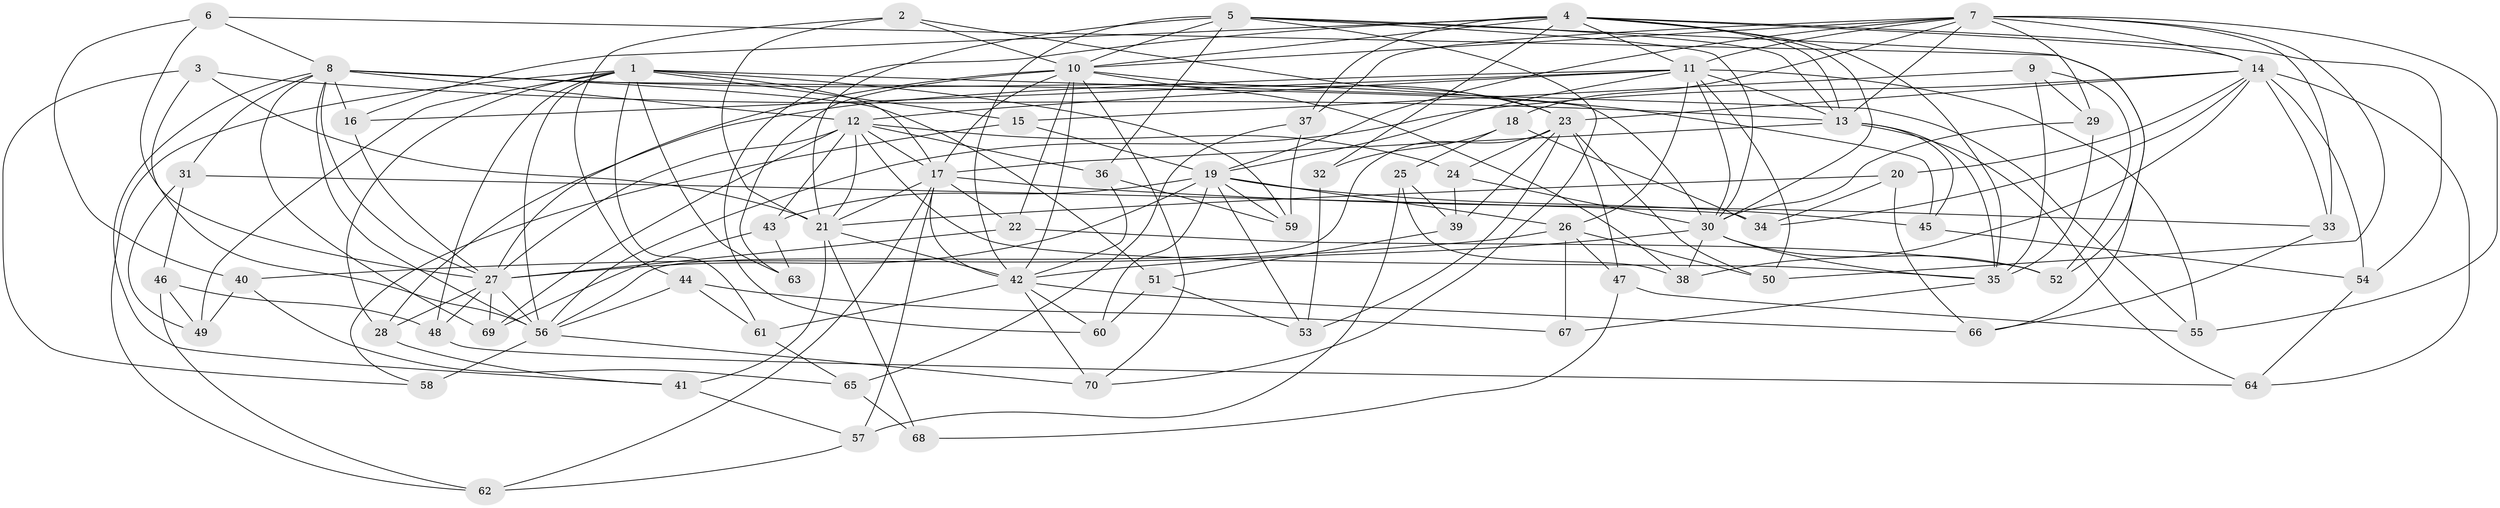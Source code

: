 // original degree distribution, {4: 1.0}
// Generated by graph-tools (version 1.1) at 2025/37/03/09/25 02:37:54]
// undirected, 70 vertices, 195 edges
graph export_dot {
graph [start="1"]
  node [color=gray90,style=filled];
  1;
  2;
  3;
  4;
  5;
  6;
  7;
  8;
  9;
  10;
  11;
  12;
  13;
  14;
  15;
  16;
  17;
  18;
  19;
  20;
  21;
  22;
  23;
  24;
  25;
  26;
  27;
  28;
  29;
  30;
  31;
  32;
  33;
  34;
  35;
  36;
  37;
  38;
  39;
  40;
  41;
  42;
  43;
  44;
  45;
  46;
  47;
  48;
  49;
  50;
  51;
  52;
  53;
  54;
  55;
  56;
  57;
  58;
  59;
  60;
  61;
  62;
  63;
  64;
  65;
  66;
  67;
  68;
  69;
  70;
  1 -- 15 [weight=1.0];
  1 -- 17 [weight=1.0];
  1 -- 28 [weight=1.0];
  1 -- 48 [weight=1.0];
  1 -- 49 [weight=1.0];
  1 -- 55 [weight=1.0];
  1 -- 56 [weight=1.0];
  1 -- 59 [weight=1.0];
  1 -- 61 [weight=1.0];
  1 -- 62 [weight=1.0];
  1 -- 63 [weight=2.0];
  2 -- 10 [weight=1.0];
  2 -- 21 [weight=1.0];
  2 -- 23 [weight=1.0];
  2 -- 44 [weight=1.0];
  3 -- 13 [weight=1.0];
  3 -- 21 [weight=1.0];
  3 -- 56 [weight=1.0];
  3 -- 58 [weight=1.0];
  4 -- 10 [weight=1.0];
  4 -- 11 [weight=1.0];
  4 -- 13 [weight=1.0];
  4 -- 14 [weight=1.0];
  4 -- 16 [weight=1.0];
  4 -- 30 [weight=1.0];
  4 -- 32 [weight=2.0];
  4 -- 35 [weight=1.0];
  4 -- 37 [weight=1.0];
  4 -- 54 [weight=1.0];
  4 -- 60 [weight=1.0];
  5 -- 10 [weight=1.0];
  5 -- 13 [weight=1.0];
  5 -- 21 [weight=1.0];
  5 -- 30 [weight=1.0];
  5 -- 36 [weight=1.0];
  5 -- 42 [weight=1.0];
  5 -- 52 [weight=1.0];
  5 -- 70 [weight=1.0];
  6 -- 8 [weight=1.0];
  6 -- 27 [weight=1.0];
  6 -- 40 [weight=1.0];
  6 -- 66 [weight=1.0];
  7 -- 10 [weight=1.0];
  7 -- 11 [weight=1.0];
  7 -- 13 [weight=1.0];
  7 -- 14 [weight=2.0];
  7 -- 18 [weight=1.0];
  7 -- 19 [weight=1.0];
  7 -- 29 [weight=1.0];
  7 -- 33 [weight=1.0];
  7 -- 37 [weight=1.0];
  7 -- 50 [weight=1.0];
  7 -- 55 [weight=1.0];
  8 -- 12 [weight=2.0];
  8 -- 16 [weight=1.0];
  8 -- 27 [weight=1.0];
  8 -- 30 [weight=1.0];
  8 -- 31 [weight=1.0];
  8 -- 41 [weight=1.0];
  8 -- 45 [weight=1.0];
  8 -- 51 [weight=1.0];
  8 -- 56 [weight=1.0];
  8 -- 69 [weight=1.0];
  9 -- 15 [weight=1.0];
  9 -- 29 [weight=1.0];
  9 -- 35 [weight=1.0];
  9 -- 52 [weight=1.0];
  10 -- 17 [weight=1.0];
  10 -- 22 [weight=1.0];
  10 -- 23 [weight=1.0];
  10 -- 27 [weight=1.0];
  10 -- 38 [weight=1.0];
  10 -- 42 [weight=1.0];
  10 -- 63 [weight=1.0];
  10 -- 70 [weight=1.0];
  11 -- 12 [weight=1.0];
  11 -- 13 [weight=1.0];
  11 -- 16 [weight=1.0];
  11 -- 19 [weight=1.0];
  11 -- 26 [weight=2.0];
  11 -- 28 [weight=1.0];
  11 -- 30 [weight=1.0];
  11 -- 50 [weight=1.0];
  11 -- 55 [weight=1.0];
  12 -- 17 [weight=1.0];
  12 -- 21 [weight=1.0];
  12 -- 24 [weight=1.0];
  12 -- 27 [weight=2.0];
  12 -- 35 [weight=1.0];
  12 -- 36 [weight=1.0];
  12 -- 43 [weight=1.0];
  12 -- 69 [weight=1.0];
  13 -- 17 [weight=1.0];
  13 -- 35 [weight=2.0];
  13 -- 45 [weight=1.0];
  13 -- 64 [weight=1.0];
  14 -- 20 [weight=1.0];
  14 -- 23 [weight=2.0];
  14 -- 33 [weight=1.0];
  14 -- 34 [weight=1.0];
  14 -- 38 [weight=1.0];
  14 -- 54 [weight=1.0];
  14 -- 56 [weight=1.0];
  14 -- 64 [weight=1.0];
  15 -- 19 [weight=1.0];
  15 -- 58 [weight=1.0];
  16 -- 27 [weight=1.0];
  17 -- 21 [weight=1.0];
  17 -- 22 [weight=1.0];
  17 -- 33 [weight=1.0];
  17 -- 42 [weight=1.0];
  17 -- 57 [weight=1.0];
  17 -- 62 [weight=1.0];
  18 -- 25 [weight=1.0];
  18 -- 32 [weight=1.0];
  18 -- 34 [weight=1.0];
  19 -- 26 [weight=1.0];
  19 -- 27 [weight=1.0];
  19 -- 43 [weight=1.0];
  19 -- 45 [weight=1.0];
  19 -- 53 [weight=1.0];
  19 -- 59 [weight=1.0];
  19 -- 60 [weight=1.0];
  20 -- 21 [weight=1.0];
  20 -- 34 [weight=1.0];
  20 -- 66 [weight=1.0];
  21 -- 41 [weight=1.0];
  21 -- 42 [weight=3.0];
  21 -- 68 [weight=2.0];
  22 -- 27 [weight=1.0];
  22 -- 52 [weight=1.0];
  23 -- 24 [weight=1.0];
  23 -- 39 [weight=1.0];
  23 -- 47 [weight=1.0];
  23 -- 50 [weight=1.0];
  23 -- 53 [weight=1.0];
  23 -- 56 [weight=1.0];
  24 -- 30 [weight=1.0];
  24 -- 39 [weight=1.0];
  25 -- 38 [weight=1.0];
  25 -- 39 [weight=1.0];
  25 -- 57 [weight=1.0];
  26 -- 40 [weight=1.0];
  26 -- 47 [weight=1.0];
  26 -- 50 [weight=1.0];
  26 -- 67 [weight=2.0];
  27 -- 28 [weight=1.0];
  27 -- 48 [weight=1.0];
  27 -- 56 [weight=1.0];
  27 -- 69 [weight=1.0];
  28 -- 41 [weight=1.0];
  29 -- 30 [weight=1.0];
  29 -- 35 [weight=1.0];
  30 -- 35 [weight=1.0];
  30 -- 38 [weight=1.0];
  30 -- 42 [weight=1.0];
  30 -- 52 [weight=1.0];
  31 -- 34 [weight=1.0];
  31 -- 46 [weight=1.0];
  31 -- 49 [weight=1.0];
  32 -- 53 [weight=1.0];
  33 -- 66 [weight=1.0];
  35 -- 67 [weight=1.0];
  36 -- 42 [weight=1.0];
  36 -- 59 [weight=1.0];
  37 -- 59 [weight=1.0];
  37 -- 65 [weight=1.0];
  39 -- 51 [weight=1.0];
  40 -- 49 [weight=1.0];
  40 -- 65 [weight=1.0];
  41 -- 57 [weight=1.0];
  42 -- 60 [weight=1.0];
  42 -- 61 [weight=1.0];
  42 -- 66 [weight=1.0];
  42 -- 70 [weight=1.0];
  43 -- 63 [weight=1.0];
  43 -- 69 [weight=1.0];
  44 -- 56 [weight=1.0];
  44 -- 61 [weight=1.0];
  44 -- 67 [weight=1.0];
  45 -- 54 [weight=1.0];
  46 -- 48 [weight=1.0];
  46 -- 49 [weight=1.0];
  46 -- 62 [weight=1.0];
  47 -- 55 [weight=1.0];
  47 -- 68 [weight=1.0];
  48 -- 64 [weight=1.0];
  51 -- 53 [weight=1.0];
  51 -- 60 [weight=1.0];
  54 -- 64 [weight=1.0];
  56 -- 58 [weight=2.0];
  56 -- 70 [weight=1.0];
  57 -- 62 [weight=1.0];
  61 -- 65 [weight=1.0];
  65 -- 68 [weight=1.0];
}
